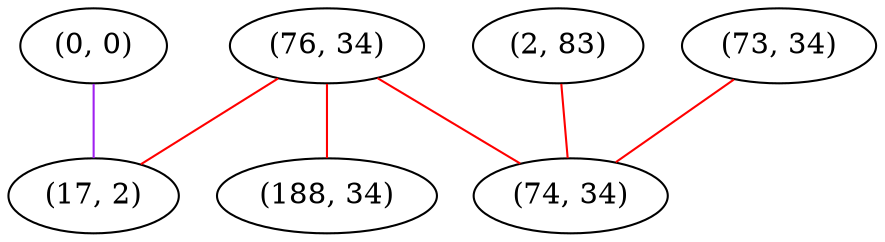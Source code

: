 graph "" {
"(76, 34)";
"(0, 0)";
"(2, 83)";
"(73, 34)";
"(17, 2)";
"(188, 34)";
"(74, 34)";
"(76, 34)" -- "(17, 2)"  [color=red, key=0, weight=1];
"(76, 34)" -- "(188, 34)"  [color=red, key=0, weight=1];
"(76, 34)" -- "(74, 34)"  [color=red, key=0, weight=1];
"(0, 0)" -- "(17, 2)"  [color=purple, key=0, weight=4];
"(2, 83)" -- "(74, 34)"  [color=red, key=0, weight=1];
"(73, 34)" -- "(74, 34)"  [color=red, key=0, weight=1];
}
